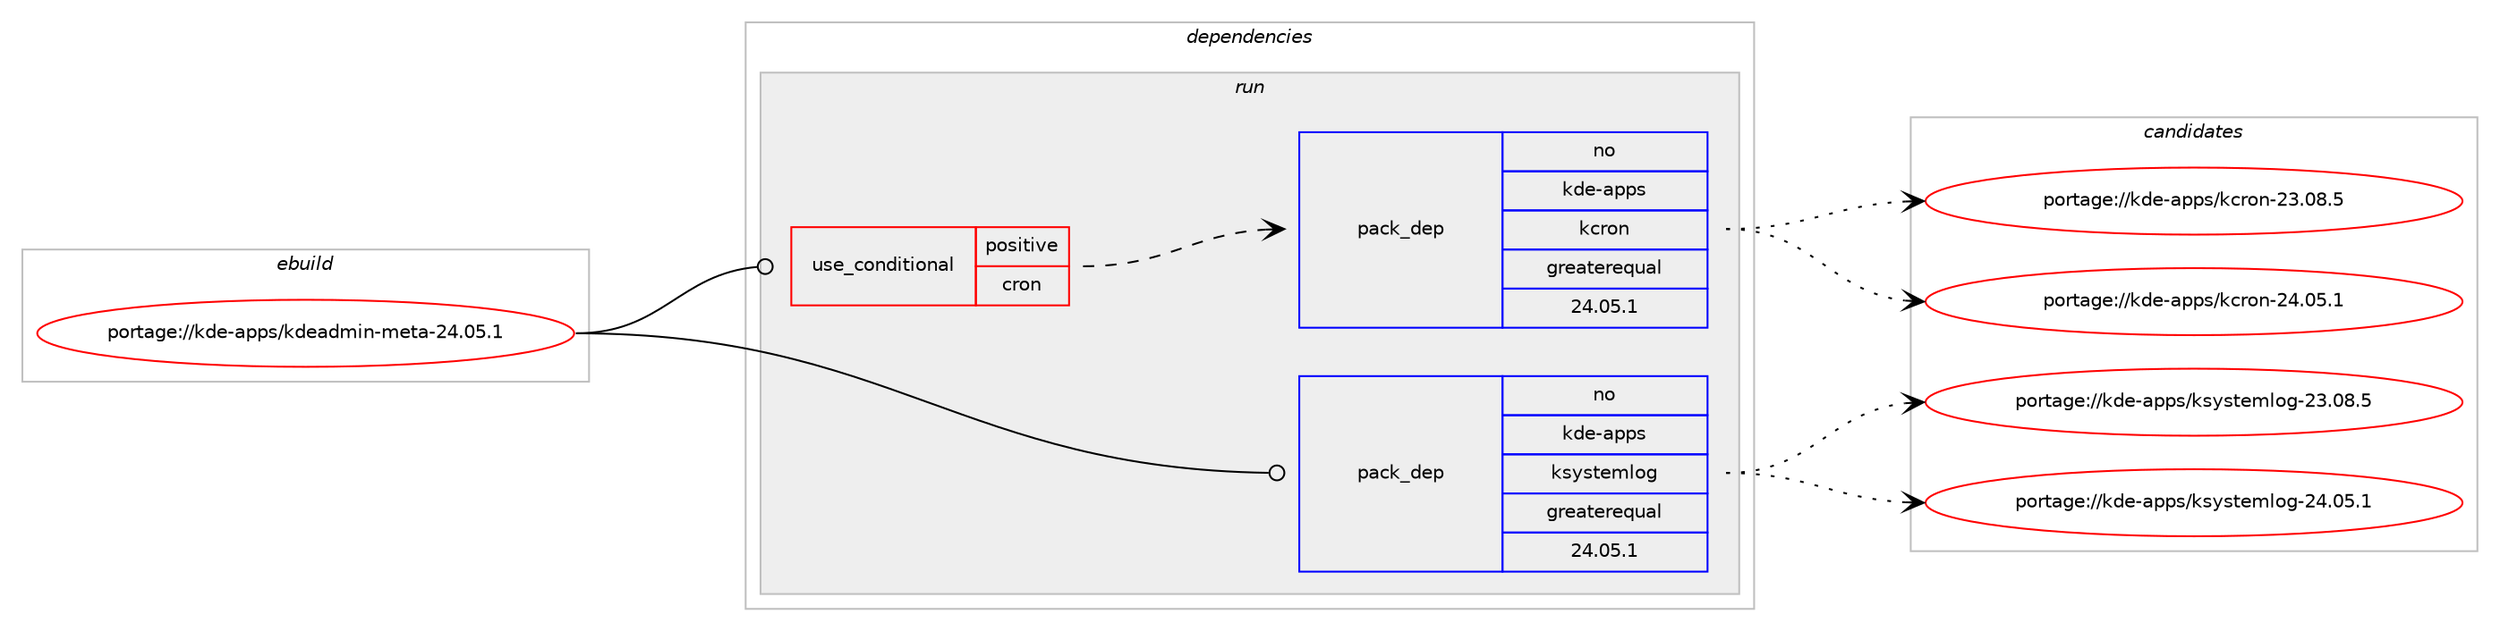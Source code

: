 digraph prolog {

# *************
# Graph options
# *************

newrank=true;
concentrate=true;
compound=true;
graph [rankdir=LR,fontname=Helvetica,fontsize=10,ranksep=1.5];#, ranksep=2.5, nodesep=0.2];
edge  [arrowhead=vee];
node  [fontname=Helvetica,fontsize=10];

# **********
# The ebuild
# **********

subgraph cluster_leftcol {
color=gray;
rank=same;
label=<<i>ebuild</i>>;
id [label="portage://kde-apps/kdeadmin-meta-24.05.1", color=red, width=4, href="../kde-apps/kdeadmin-meta-24.05.1.svg"];
}

# ****************
# The dependencies
# ****************

subgraph cluster_midcol {
color=gray;
label=<<i>dependencies</i>>;
subgraph cluster_compile {
fillcolor="#eeeeee";
style=filled;
label=<<i>compile</i>>;
}
subgraph cluster_compileandrun {
fillcolor="#eeeeee";
style=filled;
label=<<i>compile and run</i>>;
}
subgraph cluster_run {
fillcolor="#eeeeee";
style=filled;
label=<<i>run</i>>;
subgraph cond65566 {
dependency126713 [label=<<TABLE BORDER="0" CELLBORDER="1" CELLSPACING="0" CELLPADDING="4"><TR><TD ROWSPAN="3" CELLPADDING="10">use_conditional</TD></TR><TR><TD>positive</TD></TR><TR><TD>cron</TD></TR></TABLE>>, shape=none, color=red];
subgraph pack59414 {
dependency126714 [label=<<TABLE BORDER="0" CELLBORDER="1" CELLSPACING="0" CELLPADDING="4" WIDTH="220"><TR><TD ROWSPAN="6" CELLPADDING="30">pack_dep</TD></TR><TR><TD WIDTH="110">no</TD></TR><TR><TD>kde-apps</TD></TR><TR><TD>kcron</TD></TR><TR><TD>greaterequal</TD></TR><TR><TD>24.05.1</TD></TR></TABLE>>, shape=none, color=blue];
}
dependency126713:e -> dependency126714:w [weight=20,style="dashed",arrowhead="vee"];
}
id:e -> dependency126713:w [weight=20,style="solid",arrowhead="odot"];
subgraph pack59415 {
dependency126715 [label=<<TABLE BORDER="0" CELLBORDER="1" CELLSPACING="0" CELLPADDING="4" WIDTH="220"><TR><TD ROWSPAN="6" CELLPADDING="30">pack_dep</TD></TR><TR><TD WIDTH="110">no</TD></TR><TR><TD>kde-apps</TD></TR><TR><TD>ksystemlog</TD></TR><TR><TD>greaterequal</TD></TR><TR><TD>24.05.1</TD></TR></TABLE>>, shape=none, color=blue];
}
id:e -> dependency126715:w [weight=20,style="solid",arrowhead="odot"];
}
}

# **************
# The candidates
# **************

subgraph cluster_choices {
rank=same;
color=gray;
label=<<i>candidates</i>>;

subgraph choice59414 {
color=black;
nodesep=1;
choice107100101459711211211547107991141111104550514648564653 [label="portage://kde-apps/kcron-23.08.5", color=red, width=4,href="../kde-apps/kcron-23.08.5.svg"];
choice107100101459711211211547107991141111104550524648534649 [label="portage://kde-apps/kcron-24.05.1", color=red, width=4,href="../kde-apps/kcron-24.05.1.svg"];
dependency126714:e -> choice107100101459711211211547107991141111104550514648564653:w [style=dotted,weight="100"];
dependency126714:e -> choice107100101459711211211547107991141111104550524648534649:w [style=dotted,weight="100"];
}
subgraph choice59415 {
color=black;
nodesep=1;
choice1071001014597112112115471071151211151161011091081111034550514648564653 [label="portage://kde-apps/ksystemlog-23.08.5", color=red, width=4,href="../kde-apps/ksystemlog-23.08.5.svg"];
choice1071001014597112112115471071151211151161011091081111034550524648534649 [label="portage://kde-apps/ksystemlog-24.05.1", color=red, width=4,href="../kde-apps/ksystemlog-24.05.1.svg"];
dependency126715:e -> choice1071001014597112112115471071151211151161011091081111034550514648564653:w [style=dotted,weight="100"];
dependency126715:e -> choice1071001014597112112115471071151211151161011091081111034550524648534649:w [style=dotted,weight="100"];
}
}

}
